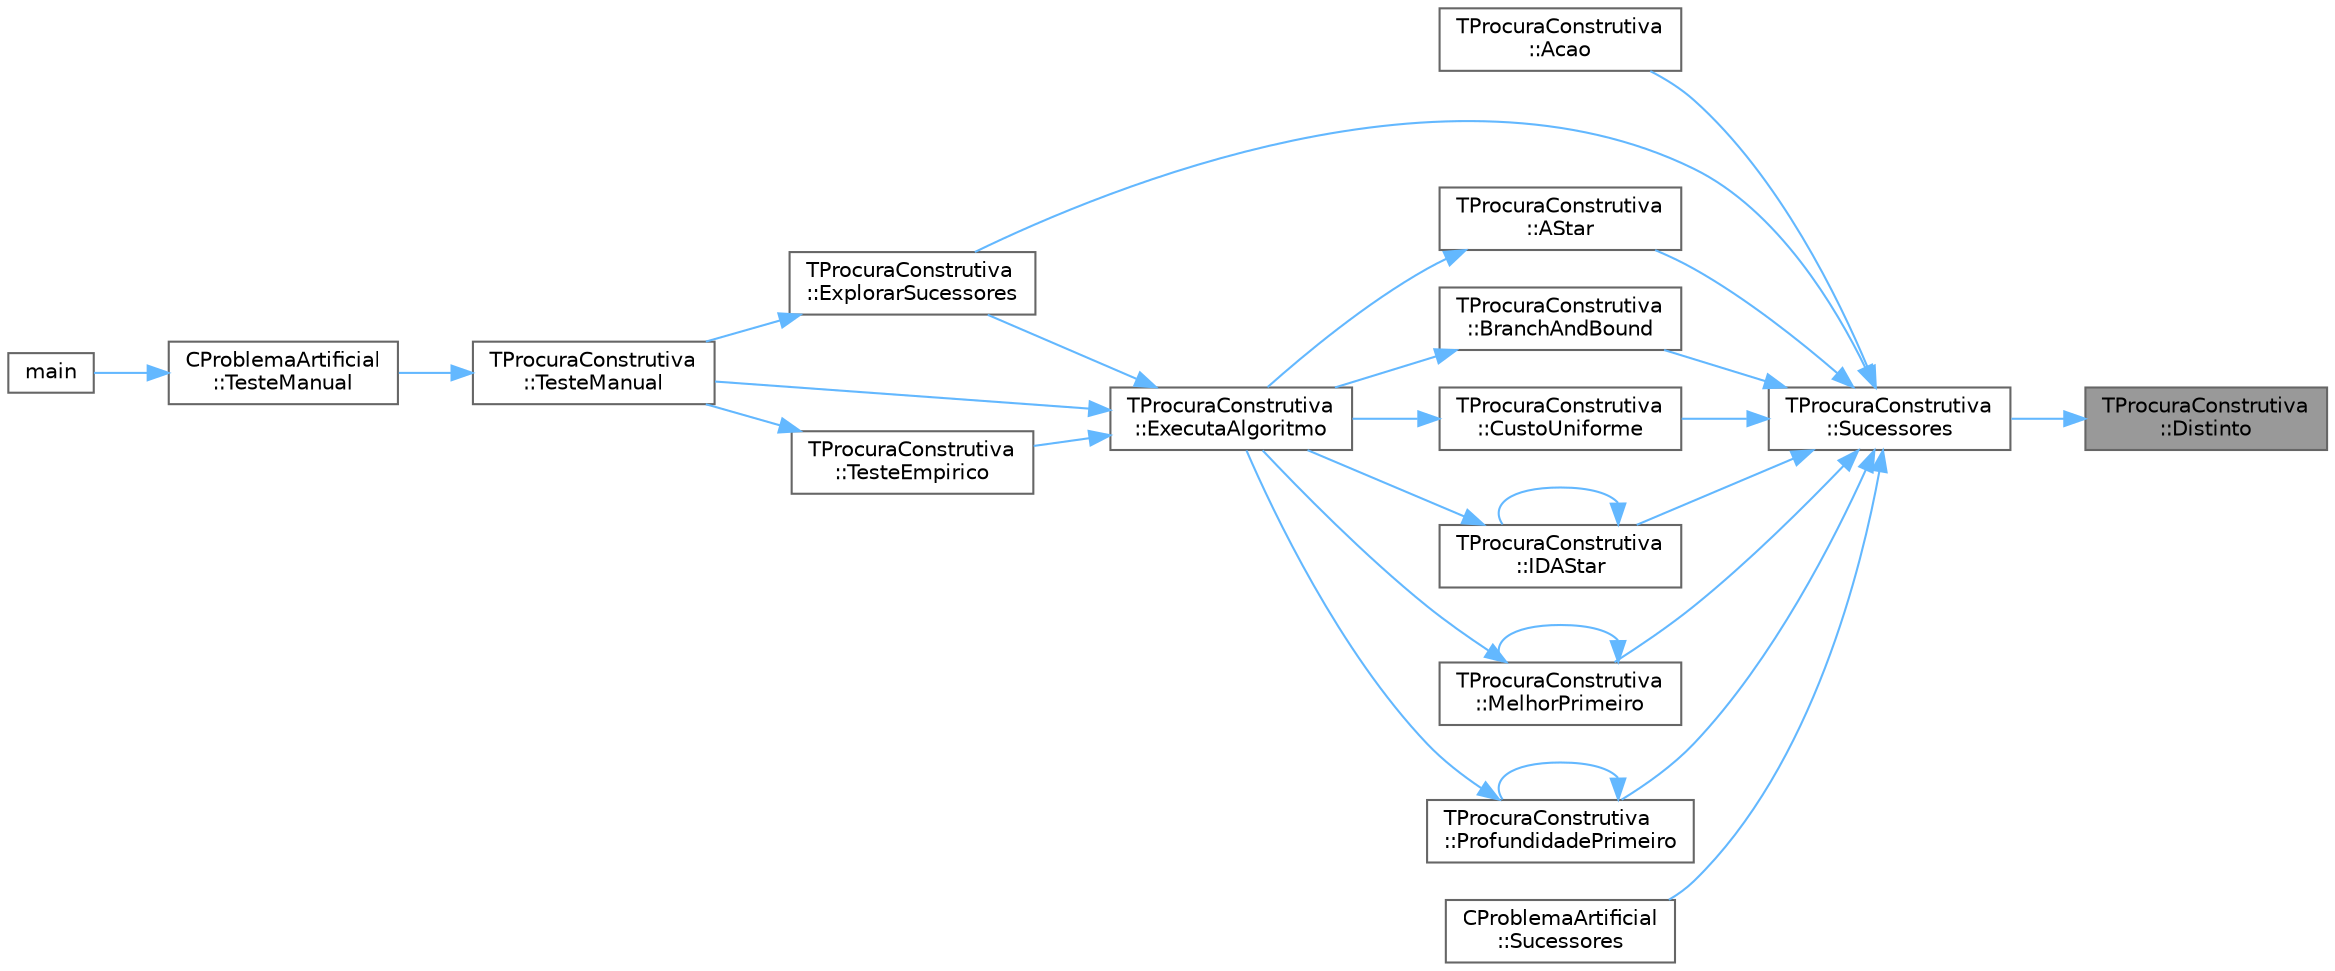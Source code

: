 digraph "TProcuraConstrutiva::Distinto"
{
 // LATEX_PDF_SIZE
  bgcolor="transparent";
  edge [fontname=Helvetica,fontsize=10,labelfontname=Helvetica,labelfontsize=10];
  node [fontname=Helvetica,fontsize=10,shape=box,height=0.2,width=0.4];
  rankdir="RL";
  Node1 [id="Node000001",label="TProcuraConstrutiva\l::Distinto",height=0.2,width=0.4,color="gray40", fillcolor="grey60", style="filled", fontcolor="black",tooltip="Verifica se o estado actual distinto do fornecido."];
  Node1 -> Node2 [id="edge27_Node000001_Node000002",dir="back",color="steelblue1",style="solid",tooltip=" "];
  Node2 [id="Node000002",label="TProcuraConstrutiva\l::Sucessores",height=0.2,width=0.4,color="grey40", fillcolor="white", style="filled",URL="$group__RedefinicaoMandatoria.html#ga0a13570d2f5a21296e3c10c2780e170c",tooltip="Coloca em sucessores a lista de estados sucessores."];
  Node2 -> Node3 [id="edge28_Node000002_Node000003",dir="back",color="steelblue1",style="solid",tooltip=" "];
  Node3 [id="Node000003",label="TProcuraConstrutiva\l::Acao",height=0.2,width=0.4,color="grey40", fillcolor="white", style="filled",URL="$group__RedefinicaoOpcional.html#gacccf4fbb52126ba19bfc456c0c6d5214",tooltip="Executa a ação (movimento, passo, jogada, lance, etc.) no estado atual."];
  Node2 -> Node4 [id="edge29_Node000002_Node000004",dir="back",color="steelblue1",style="solid",tooltip=" "];
  Node4 [id="Node000004",label="TProcuraConstrutiva\l::AStar",height=0.2,width=0.4,color="grey40", fillcolor="white", style="filled",URL="$group__ProcurasInformadas.html#ga37dd78e1a9a6742700728135f81964b4",tooltip="Executa a procura A*, algoritmo informado."];
  Node4 -> Node5 [id="edge30_Node000004_Node000005",dir="back",color="steelblue1",style="solid",tooltip=" "];
  Node5 [id="Node000005",label="TProcuraConstrutiva\l::ExecutaAlgoritmo",height=0.2,width=0.4,color="grey40", fillcolor="white", style="filled",URL="$group__RedefinicaoOpcional.html#gae52871eb18c8ae656a2174acf43b3bb3",tooltip="Executa o algoritmo com os parametros atuais."];
  Node5 -> Node6 [id="edge31_Node000005_Node000006",dir="back",color="steelblue1",style="solid",tooltip=" "];
  Node6 [id="Node000006",label="TProcuraConstrutiva\l::ExplorarSucessores",height=0.2,width=0.4,color="grey40", fillcolor="white", style="filled",URL="$classTProcuraConstrutiva.html#ab5639efca5e48b564a8bdd9ec23a8955",tooltip=" "];
  Node6 -> Node7 [id="edge32_Node000006_Node000007",dir="back",color="steelblue1",style="solid",tooltip=" "];
  Node7 [id="Node000007",label="TProcuraConstrutiva\l::TesteManual",height=0.2,width=0.4,color="grey40", fillcolor="white", style="filled",URL="$group__RedefinicaoMandatoria.html#ga843a501e25cbaff7eb51d8d29995be3a",tooltip="Inicializa a interação com o utilizador."];
  Node7 -> Node8 [id="edge33_Node000007_Node000008",dir="back",color="steelblue1",style="solid",tooltip=" "];
  Node8 [id="Node000008",label="CProblemaArtificial\l::TesteManual",height=0.2,width=0.4,color="grey40", fillcolor="white", style="filled",URL="$classCProblemaArtificial.html#abaad629eb538177261df40e1e27e92ed",tooltip="Inicializa a interação com o utilizador."];
  Node8 -> Node9 [id="edge34_Node000008_Node000009",dir="back",color="steelblue1",style="solid",tooltip=" "];
  Node9 [id="Node000009",label="main",height=0.2,width=0.4,color="grey40", fillcolor="white", style="filled",URL="$teste_8cpp.html#a0ddf1224851353fc92bfbff6f499fa97",tooltip=" "];
  Node5 -> Node10 [id="edge35_Node000005_Node000010",dir="back",color="steelblue1",style="solid",tooltip=" "];
  Node10 [id="Node000010",label="TProcuraConstrutiva\l::TesteEmpirico",height=0.2,width=0.4,color="grey40", fillcolor="white", style="filled",URL="$group__RedefinicaoOpcional.html#gab2fca28035f165ce7c1d40acbfc8c971",tooltip="Executa testes empíricos, em todas as configurações guardadas, nas instâncias selecionadas."];
  Node10 -> Node7 [id="edge36_Node000010_Node000007",dir="back",color="steelblue1",style="solid",tooltip=" "];
  Node5 -> Node7 [id="edge37_Node000005_Node000007",dir="back",color="steelblue1",style="solid",tooltip=" "];
  Node2 -> Node11 [id="edge38_Node000002_Node000011",dir="back",color="steelblue1",style="solid",tooltip=" "];
  Node11 [id="Node000011",label="TProcuraConstrutiva\l::BranchAndBound",height=0.2,width=0.4,color="grey40", fillcolor="white", style="filled",URL="$group__ProcurasInformadas.html#gafe804dbf6cabda9e627500c2d4f8aafd",tooltip="Executa o algoritmo Branch-and-Bound, um algoritmo informado."];
  Node11 -> Node5 [id="edge39_Node000011_Node000005",dir="back",color="steelblue1",style="solid",tooltip=" "];
  Node2 -> Node12 [id="edge40_Node000002_Node000012",dir="back",color="steelblue1",style="solid",tooltip=" "];
  Node12 [id="Node000012",label="TProcuraConstrutiva\l::CustoUniforme",height=0.2,width=0.4,color="grey40", fillcolor="white", style="filled",URL="$group__ProcurasCegas.html#ga2343fafdecfd55b69c0ffb71e8f9426b",tooltip="Executa a procura por custo uniforme, algoritmo cego."];
  Node12 -> Node5 [id="edge41_Node000012_Node000005",dir="back",color="steelblue1",style="solid",tooltip=" "];
  Node2 -> Node6 [id="edge42_Node000002_Node000006",dir="back",color="steelblue1",style="solid",tooltip=" "];
  Node2 -> Node13 [id="edge43_Node000002_Node000013",dir="back",color="steelblue1",style="solid",tooltip=" "];
  Node13 [id="Node000013",label="TProcuraConstrutiva\l::IDAStar",height=0.2,width=0.4,color="grey40", fillcolor="white", style="filled",URL="$group__ProcurasInformadas.html#gae77f9608e7988052377d7025bee7c4e8",tooltip="Executa a procura IDA*, algoritmo informado."];
  Node13 -> Node5 [id="edge44_Node000013_Node000005",dir="back",color="steelblue1",style="solid",tooltip=" "];
  Node13 -> Node13 [id="edge45_Node000013_Node000013",dir="back",color="steelblue1",style="solid",tooltip=" "];
  Node2 -> Node14 [id="edge46_Node000002_Node000014",dir="back",color="steelblue1",style="solid",tooltip=" "];
  Node14 [id="Node000014",label="TProcuraConstrutiva\l::MelhorPrimeiro",height=0.2,width=0.4,color="grey40", fillcolor="white", style="filled",URL="$group__ProcurasInformadas.html#gaebb84182343041bc276e4ceceb4b13aa",tooltip="Executa a procura melhor primeiro, algoritmo informado."];
  Node14 -> Node5 [id="edge47_Node000014_Node000005",dir="back",color="steelblue1",style="solid",tooltip=" "];
  Node14 -> Node14 [id="edge48_Node000014_Node000014",dir="back",color="steelblue1",style="solid",tooltip=" "];
  Node2 -> Node15 [id="edge49_Node000002_Node000015",dir="back",color="steelblue1",style="solid",tooltip=" "];
  Node15 [id="Node000015",label="TProcuraConstrutiva\l::ProfundidadePrimeiro",height=0.2,width=0.4,color="grey40", fillcolor="white", style="filled",URL="$group__ProcurasCegas.html#gaf00d9776f6b25d56138efb6725b86228",tooltip="Executa a procura em profundidade primeiro, algoritmo cego."];
  Node15 -> Node5 [id="edge50_Node000015_Node000005",dir="back",color="steelblue1",style="solid",tooltip=" "];
  Node15 -> Node15 [id="edge51_Node000015_Node000015",dir="back",color="steelblue1",style="solid",tooltip=" "];
  Node2 -> Node16 [id="edge52_Node000002_Node000016",dir="back",color="steelblue1",style="solid",tooltip=" "];
  Node16 [id="Node000016",label="CProblemaArtificial\l::Sucessores",height=0.2,width=0.4,color="grey40", fillcolor="white", style="filled",URL="$classCProblemaArtificial.html#a8ecd3995c8ce751d5da10cc20709175c",tooltip="Coloca em sucessores a lista de estados sucessores."];
}
